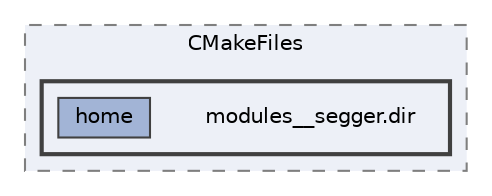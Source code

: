 digraph "build/modules/segger/CMakeFiles/modules__segger.dir"
{
 // LATEX_PDF_SIZE
  bgcolor="transparent";
  edge [fontname=Helvetica,fontsize=10,labelfontname=Helvetica,labelfontsize=10];
  node [fontname=Helvetica,fontsize=10,shape=box,height=0.2,width=0.4];
  compound=true
  subgraph clusterdir_d4467d9372915ca45679530343eea06a {
    graph [ bgcolor="#edf0f7", pencolor="grey50", label="CMakeFiles", fontname=Helvetica,fontsize=10 style="filled,dashed", URL="dir_d4467d9372915ca45679530343eea06a.html",tooltip=""]
  subgraph clusterdir_8a3dd08694d367325e51596f74ac54aa {
    graph [ bgcolor="#edf0f7", pencolor="grey25", label="", fontname=Helvetica,fontsize=10 style="filled,bold", URL="dir_8a3dd08694d367325e51596f74ac54aa.html",tooltip=""]
    dir_8a3dd08694d367325e51596f74ac54aa [shape=plaintext, label="modules__segger.dir"];
  dir_11dd77e6febb18e0e72f89e297fd65f4 [label="home", fillcolor="#a2b4d6", color="grey25", style="filled", URL="dir_11dd77e6febb18e0e72f89e297fd65f4.html",tooltip=""];
  }
  }
}
